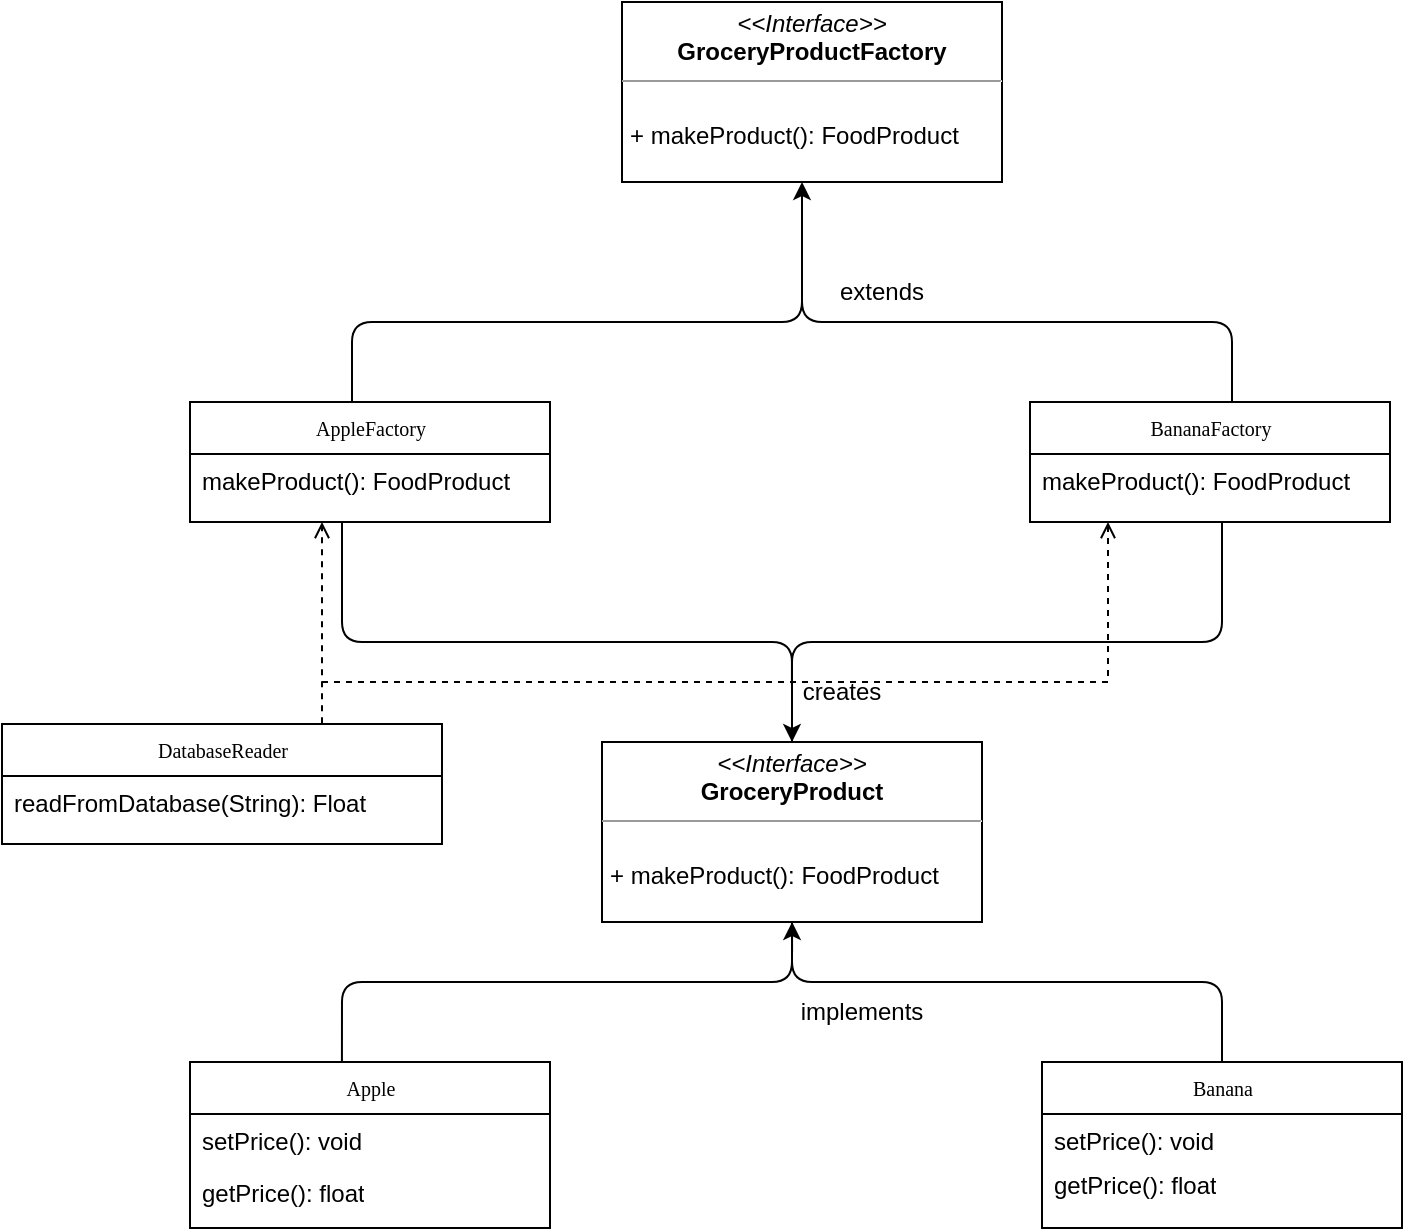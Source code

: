 <mxfile version="21.8.2" type="device">
  <diagram name="Page-1" id="c4acf3e9-155e-7222-9cf6-157b1a14988f">
    <mxGraphModel dx="750" dy="415" grid="1" gridSize="10" guides="1" tooltips="1" connect="1" arrows="1" fold="1" page="1" pageScale="1" pageWidth="850" pageHeight="1100" background="none" math="0" shadow="0">
      <root>
        <mxCell id="0" />
        <mxCell id="1" parent="0" />
        <mxCell id="5d2195bd80daf111-5" value="BananaFactory" style="swimlane;html=1;fontStyle=0;childLayout=stackLayout;horizontal=1;startSize=26;fillColor=none;horizontalStack=0;resizeParent=1;resizeLast=0;collapsible=1;marginBottom=0;swimlaneFillColor=#ffffff;rounded=0;shadow=0;comic=0;labelBackgroundColor=none;strokeWidth=1;fontFamily=Verdana;fontSize=10;align=center;" parent="1" vertex="1">
          <mxGeometry x="544" y="500" width="180" height="60" as="geometry" />
        </mxCell>
        <mxCell id="5d2195bd80daf111-6" value="makeProduct(): FoodProduct" style="text;html=1;strokeColor=none;fillColor=none;align=left;verticalAlign=top;spacingLeft=4;spacingRight=4;whiteSpace=wrap;overflow=hidden;rotatable=0;points=[[0,0.5],[1,0.5]];portConstraint=eastwest;" parent="5d2195bd80daf111-5" vertex="1">
          <mxGeometry y="26" width="180" height="26" as="geometry" />
        </mxCell>
        <mxCell id="5d2195bd80daf111-15" value="&lt;p style=&quot;margin:0px;margin-top:4px;text-align:center;&quot;&gt;&lt;i&gt;&amp;lt;&amp;lt;Interface&amp;gt;&amp;gt;&lt;/i&gt;&lt;br&gt;&lt;b&gt;GroceryProductFactory&lt;/b&gt;&lt;/p&gt;&lt;hr size=&quot;1&quot;&gt;&lt;p style=&quot;margin:0px;margin-left:4px;&quot;&gt;&lt;br&gt;&lt;/p&gt;&lt;p style=&quot;margin:0px;margin-left:4px;&quot;&gt;+ makeProduct(): FoodProduct&lt;br&gt;&lt;/p&gt;" style="verticalAlign=top;align=left;overflow=fill;fontSize=12;fontFamily=Helvetica;html=1;rounded=0;shadow=0;comic=0;labelBackgroundColor=none;strokeWidth=1" parent="1" vertex="1">
          <mxGeometry x="340" y="300" width="190" height="90" as="geometry" />
        </mxCell>
        <mxCell id="XhzHhxyH45ngFj6v0UFi-4" value="AppleFactory" style="swimlane;html=1;fontStyle=0;childLayout=stackLayout;horizontal=1;startSize=26;fillColor=none;horizontalStack=0;resizeParent=1;resizeLast=0;collapsible=1;marginBottom=0;swimlaneFillColor=#ffffff;rounded=0;shadow=0;comic=0;labelBackgroundColor=none;strokeWidth=1;fontFamily=Verdana;fontSize=10;align=center;" parent="1" vertex="1">
          <mxGeometry x="124" y="500" width="180" height="60" as="geometry" />
        </mxCell>
        <mxCell id="XhzHhxyH45ngFj6v0UFi-5" value="makeProduct(): FoodProduct" style="text;html=1;strokeColor=none;fillColor=none;align=left;verticalAlign=top;spacingLeft=4;spacingRight=4;whiteSpace=wrap;overflow=hidden;rotatable=0;points=[[0,0.5],[1,0.5]];portConstraint=eastwest;" parent="XhzHhxyH45ngFj6v0UFi-4" vertex="1">
          <mxGeometry y="26" width="180" height="26" as="geometry" />
        </mxCell>
        <mxCell id="XhzHhxyH45ngFj6v0UFi-10" value="&lt;p style=&quot;margin:0px;margin-top:4px;text-align:center;&quot;&gt;&lt;i&gt;&amp;lt;&amp;lt;Interface&amp;gt;&amp;gt;&lt;/i&gt;&lt;br&gt;&lt;b&gt;GroceryProduct&lt;/b&gt;&lt;/p&gt;&lt;hr size=&quot;1&quot;&gt;&lt;p style=&quot;margin:0px;margin-left:4px;&quot;&gt;&lt;br&gt;&lt;/p&gt;&lt;p style=&quot;margin:0px;margin-left:4px;&quot;&gt;+ makeProduct(): FoodProduct&lt;br&gt;&lt;/p&gt;" style="verticalAlign=top;align=left;overflow=fill;fontSize=12;fontFamily=Helvetica;html=1;rounded=0;shadow=0;comic=0;labelBackgroundColor=none;strokeWidth=1" parent="1" vertex="1">
          <mxGeometry x="330" y="670" width="190" height="90" as="geometry" />
        </mxCell>
        <mxCell id="XhzHhxyH45ngFj6v0UFi-11" value="Apple" style="swimlane;html=1;fontStyle=0;childLayout=stackLayout;horizontal=1;startSize=26;fillColor=none;horizontalStack=0;resizeParent=1;resizeLast=0;collapsible=1;marginBottom=0;swimlaneFillColor=#ffffff;rounded=0;shadow=0;comic=0;labelBackgroundColor=none;strokeWidth=1;fontFamily=Verdana;fontSize=10;align=center;" parent="1" vertex="1">
          <mxGeometry x="124" y="830" width="180" height="83" as="geometry" />
        </mxCell>
        <mxCell id="XhzHhxyH45ngFj6v0UFi-12" value="setPrice(): void" style="text;html=1;strokeColor=none;fillColor=none;align=left;verticalAlign=top;spacingLeft=4;spacingRight=4;whiteSpace=wrap;overflow=hidden;rotatable=0;points=[[0,0.5],[1,0.5]];portConstraint=eastwest;" parent="XhzHhxyH45ngFj6v0UFi-11" vertex="1">
          <mxGeometry y="26" width="180" height="26" as="geometry" />
        </mxCell>
        <mxCell id="XhzHhxyH45ngFj6v0UFi-13" value="getPrice(): float" style="text;html=1;strokeColor=none;fillColor=none;align=left;verticalAlign=top;spacingLeft=4;spacingRight=4;whiteSpace=wrap;overflow=hidden;rotatable=0;points=[[0,0.5],[1,0.5]];portConstraint=eastwest;" parent="XhzHhxyH45ngFj6v0UFi-11" vertex="1">
          <mxGeometry y="52" width="180" height="26" as="geometry" />
        </mxCell>
        <mxCell id="XhzHhxyH45ngFj6v0UFi-17" value="Banana" style="swimlane;html=1;fontStyle=0;childLayout=stackLayout;horizontal=1;startSize=26;fillColor=none;horizontalStack=0;resizeParent=1;resizeLast=0;collapsible=1;marginBottom=0;swimlaneFillColor=#ffffff;rounded=0;shadow=0;comic=0;labelBackgroundColor=none;strokeWidth=1;fontFamily=Verdana;fontSize=10;align=center;" parent="1" vertex="1">
          <mxGeometry x="550" y="830" width="180" height="83" as="geometry" />
        </mxCell>
        <mxCell id="XhzHhxyH45ngFj6v0UFi-18" value="setPrice(): void" style="text;html=1;strokeColor=none;fillColor=none;align=left;verticalAlign=top;spacingLeft=4;spacingRight=4;whiteSpace=wrap;overflow=hidden;rotatable=0;points=[[0,0.5],[1,0.5]];portConstraint=eastwest;" parent="XhzHhxyH45ngFj6v0UFi-17" vertex="1">
          <mxGeometry y="26" width="180" height="22" as="geometry" />
        </mxCell>
        <mxCell id="XhzHhxyH45ngFj6v0UFi-19" value="getPrice(): float" style="text;html=1;strokeColor=none;fillColor=none;align=left;verticalAlign=top;spacingLeft=4;spacingRight=4;whiteSpace=wrap;overflow=hidden;rotatable=0;points=[[0,0.5],[1,0.5]];portConstraint=eastwest;" parent="XhzHhxyH45ngFj6v0UFi-17" vertex="1">
          <mxGeometry y="48" width="180" height="26" as="geometry" />
        </mxCell>
        <mxCell id="XhzHhxyH45ngFj6v0UFi-21" value="" style="endArrow=none;html=1;rounded=1;exitX=0.5;exitY=0;exitDx=0;exitDy=0;" parent="1" source="XhzHhxyH45ngFj6v0UFi-10" edge="1">
          <mxGeometry width="50" height="50" relative="1" as="geometry">
            <mxPoint x="590" y="633" as="sourcePoint" />
            <mxPoint x="640" y="560" as="targetPoint" />
            <Array as="points">
              <mxPoint x="425" y="620" />
              <mxPoint x="640" y="620" />
            </Array>
          </mxGeometry>
        </mxCell>
        <mxCell id="XhzHhxyH45ngFj6v0UFi-22" value="" style="endArrow=none;html=1;rounded=1;" parent="1" edge="1">
          <mxGeometry width="50" height="50" relative="1" as="geometry">
            <mxPoint x="200" y="560" as="sourcePoint" />
            <mxPoint x="425" y="670" as="targetPoint" />
            <Array as="points">
              <mxPoint x="200" y="620" />
              <mxPoint x="425" y="620" />
            </Array>
          </mxGeometry>
        </mxCell>
        <mxCell id="XhzHhxyH45ngFj6v0UFi-25" value="creates" style="text;html=1;strokeColor=none;fillColor=none;align=center;verticalAlign=middle;whiteSpace=wrap;rounded=0;" parent="1" vertex="1">
          <mxGeometry x="420" y="630" width="60" height="30" as="geometry" />
        </mxCell>
        <mxCell id="XhzHhxyH45ngFj6v0UFi-27" value="" style="endArrow=none;html=1;rounded=1;exitX=0.5;exitY=1;exitDx=0;exitDy=0;entryX=0.5;entryY=0;entryDx=0;entryDy=0;" parent="1" source="XhzHhxyH45ngFj6v0UFi-10" target="XhzHhxyH45ngFj6v0UFi-17" edge="1">
          <mxGeometry width="50" height="50" relative="1" as="geometry">
            <mxPoint x="425" y="840" as="sourcePoint" />
            <mxPoint x="640" y="753" as="targetPoint" />
            <Array as="points">
              <mxPoint x="425" y="790" />
              <mxPoint x="640" y="790" />
            </Array>
          </mxGeometry>
        </mxCell>
        <mxCell id="XhzHhxyH45ngFj6v0UFi-28" value="" style="endArrow=none;html=1;rounded=1;exitX=0.422;exitY=0;exitDx=0;exitDy=0;exitPerimeter=0;entryX=0.5;entryY=1;entryDx=0;entryDy=0;" parent="1" source="XhzHhxyH45ngFj6v0UFi-11" target="XhzHhxyH45ngFj6v0UFi-10" edge="1">
          <mxGeometry width="50" height="50" relative="1" as="geometry">
            <mxPoint x="200" y="750" as="sourcePoint" />
            <mxPoint x="425" y="840" as="targetPoint" />
            <Array as="points">
              <mxPoint x="200" y="790" />
              <mxPoint x="425" y="790" />
            </Array>
          </mxGeometry>
        </mxCell>
        <mxCell id="XhzHhxyH45ngFj6v0UFi-31" value="" style="endArrow=classic;html=1;rounded=0;entryX=0.474;entryY=1;entryDx=0;entryDy=0;entryPerimeter=0;" parent="1" edge="1">
          <mxGeometry width="50" height="50" relative="1" as="geometry">
            <mxPoint x="425" y="780" as="sourcePoint" />
            <mxPoint x="425.06" y="760.0" as="targetPoint" />
          </mxGeometry>
        </mxCell>
        <mxCell id="XhzHhxyH45ngFj6v0UFi-32" value="implements" style="text;html=1;strokeColor=none;fillColor=none;align=center;verticalAlign=middle;whiteSpace=wrap;rounded=0;" parent="1" vertex="1">
          <mxGeometry x="430" y="790" width="60" height="30" as="geometry" />
        </mxCell>
        <mxCell id="XhzHhxyH45ngFj6v0UFi-33" value="" style="endArrow=none;html=1;rounded=1;exitX=0.5;exitY=1;exitDx=0;exitDy=0;entryX=0.5;entryY=0;entryDx=0;entryDy=0;" parent="1" edge="1">
          <mxGeometry width="50" height="50" relative="1" as="geometry">
            <mxPoint x="430" y="430" as="sourcePoint" />
            <mxPoint x="645" y="500" as="targetPoint" />
            <Array as="points">
              <mxPoint x="430" y="460" />
              <mxPoint x="645" y="460" />
            </Array>
          </mxGeometry>
        </mxCell>
        <mxCell id="XhzHhxyH45ngFj6v0UFi-34" value="" style="endArrow=none;html=1;rounded=1;exitX=0.422;exitY=0;exitDx=0;exitDy=0;exitPerimeter=0;entryX=0.5;entryY=1;entryDx=0;entryDy=0;" parent="1" edge="1">
          <mxGeometry width="50" height="50" relative="1" as="geometry">
            <mxPoint x="205" y="500" as="sourcePoint" />
            <mxPoint x="430" y="430" as="targetPoint" />
            <Array as="points">
              <mxPoint x="205" y="460" />
              <mxPoint x="430" y="460" />
            </Array>
          </mxGeometry>
        </mxCell>
        <mxCell id="XhzHhxyH45ngFj6v0UFi-35" value="" style="endArrow=classic;html=1;rounded=0;" parent="1" edge="1">
          <mxGeometry width="50" height="50" relative="1" as="geometry">
            <mxPoint x="430" y="440" as="sourcePoint" />
            <mxPoint x="430" y="390" as="targetPoint" />
          </mxGeometry>
        </mxCell>
        <mxCell id="XhzHhxyH45ngFj6v0UFi-36" value="extends" style="text;html=1;strokeColor=none;fillColor=none;align=center;verticalAlign=middle;whiteSpace=wrap;rounded=0;" parent="1" vertex="1">
          <mxGeometry x="440" y="430" width="60" height="30" as="geometry" />
        </mxCell>
        <mxCell id="Y6mywKr-CXkbzrTmx3vU-2" value="DatabaseReader" style="swimlane;html=1;fontStyle=0;childLayout=stackLayout;horizontal=1;startSize=26;fillColor=none;horizontalStack=0;resizeParent=1;resizeLast=0;collapsible=1;marginBottom=0;swimlaneFillColor=#ffffff;rounded=0;shadow=0;comic=0;labelBackgroundColor=none;strokeWidth=1;fontFamily=Verdana;fontSize=10;align=center;" vertex="1" parent="1">
          <mxGeometry x="30" y="661" width="220" height="60" as="geometry" />
        </mxCell>
        <mxCell id="Y6mywKr-CXkbzrTmx3vU-3" value="readFromDatabase(String): Float" style="text;html=1;strokeColor=none;fillColor=none;align=left;verticalAlign=top;spacingLeft=4;spacingRight=4;whiteSpace=wrap;overflow=hidden;rotatable=0;points=[[0,0.5],[1,0.5]];portConstraint=eastwest;" vertex="1" parent="Y6mywKr-CXkbzrTmx3vU-2">
          <mxGeometry y="26" width="220" height="26" as="geometry" />
        </mxCell>
        <mxCell id="Y6mywKr-CXkbzrTmx3vU-5" value="" style="endArrow=open;html=1;rounded=0;align=center;verticalAlign=bottom;dashed=1;endFill=0;labelBackgroundColor=none;exitX=0.7;exitY=-0.023;exitDx=0;exitDy=0;exitPerimeter=0;" edge="1" parent="1">
          <mxGeometry relative="1" as="geometry">
            <mxPoint x="190" y="660.62" as="sourcePoint" />
            <mxPoint x="190" y="560" as="targetPoint" />
          </mxGeometry>
        </mxCell>
        <mxCell id="Y6mywKr-CXkbzrTmx3vU-6" value="" style="resizable=0;html=1;align=center;verticalAlign=top;labelBackgroundColor=none;" connectable="0" vertex="1" parent="Y6mywKr-CXkbzrTmx3vU-5">
          <mxGeometry relative="1" as="geometry" />
        </mxCell>
        <mxCell id="Y6mywKr-CXkbzrTmx3vU-9" value="" style="endArrow=open;html=1;rounded=0;align=center;verticalAlign=bottom;dashed=1;endFill=0;labelBackgroundColor=none;" edge="1" parent="1">
          <mxGeometry relative="1" as="geometry">
            <mxPoint x="190" y="640" as="sourcePoint" />
            <mxPoint x="583" y="560" as="targetPoint" />
            <Array as="points">
              <mxPoint x="583" y="640" />
            </Array>
          </mxGeometry>
        </mxCell>
        <mxCell id="Y6mywKr-CXkbzrTmx3vU-10" value="" style="resizable=0;html=1;align=center;verticalAlign=top;labelBackgroundColor=none;" connectable="0" vertex="1" parent="Y6mywKr-CXkbzrTmx3vU-9">
          <mxGeometry relative="1" as="geometry" />
        </mxCell>
        <mxCell id="Y6mywKr-CXkbzrTmx3vU-11" value="" style="endArrow=classic;html=1;rounded=0;entryX=0.5;entryY=0;entryDx=0;entryDy=0;exitX=0.083;exitY=-0.061;exitDx=0;exitDy=0;exitPerimeter=0;" edge="1" parent="1" source="XhzHhxyH45ngFj6v0UFi-25" target="XhzHhxyH45ngFj6v0UFi-10">
          <mxGeometry width="50" height="50" relative="1" as="geometry">
            <mxPoint x="460" y="600" as="sourcePoint" />
            <mxPoint x="510" y="550" as="targetPoint" />
          </mxGeometry>
        </mxCell>
      </root>
    </mxGraphModel>
  </diagram>
</mxfile>
